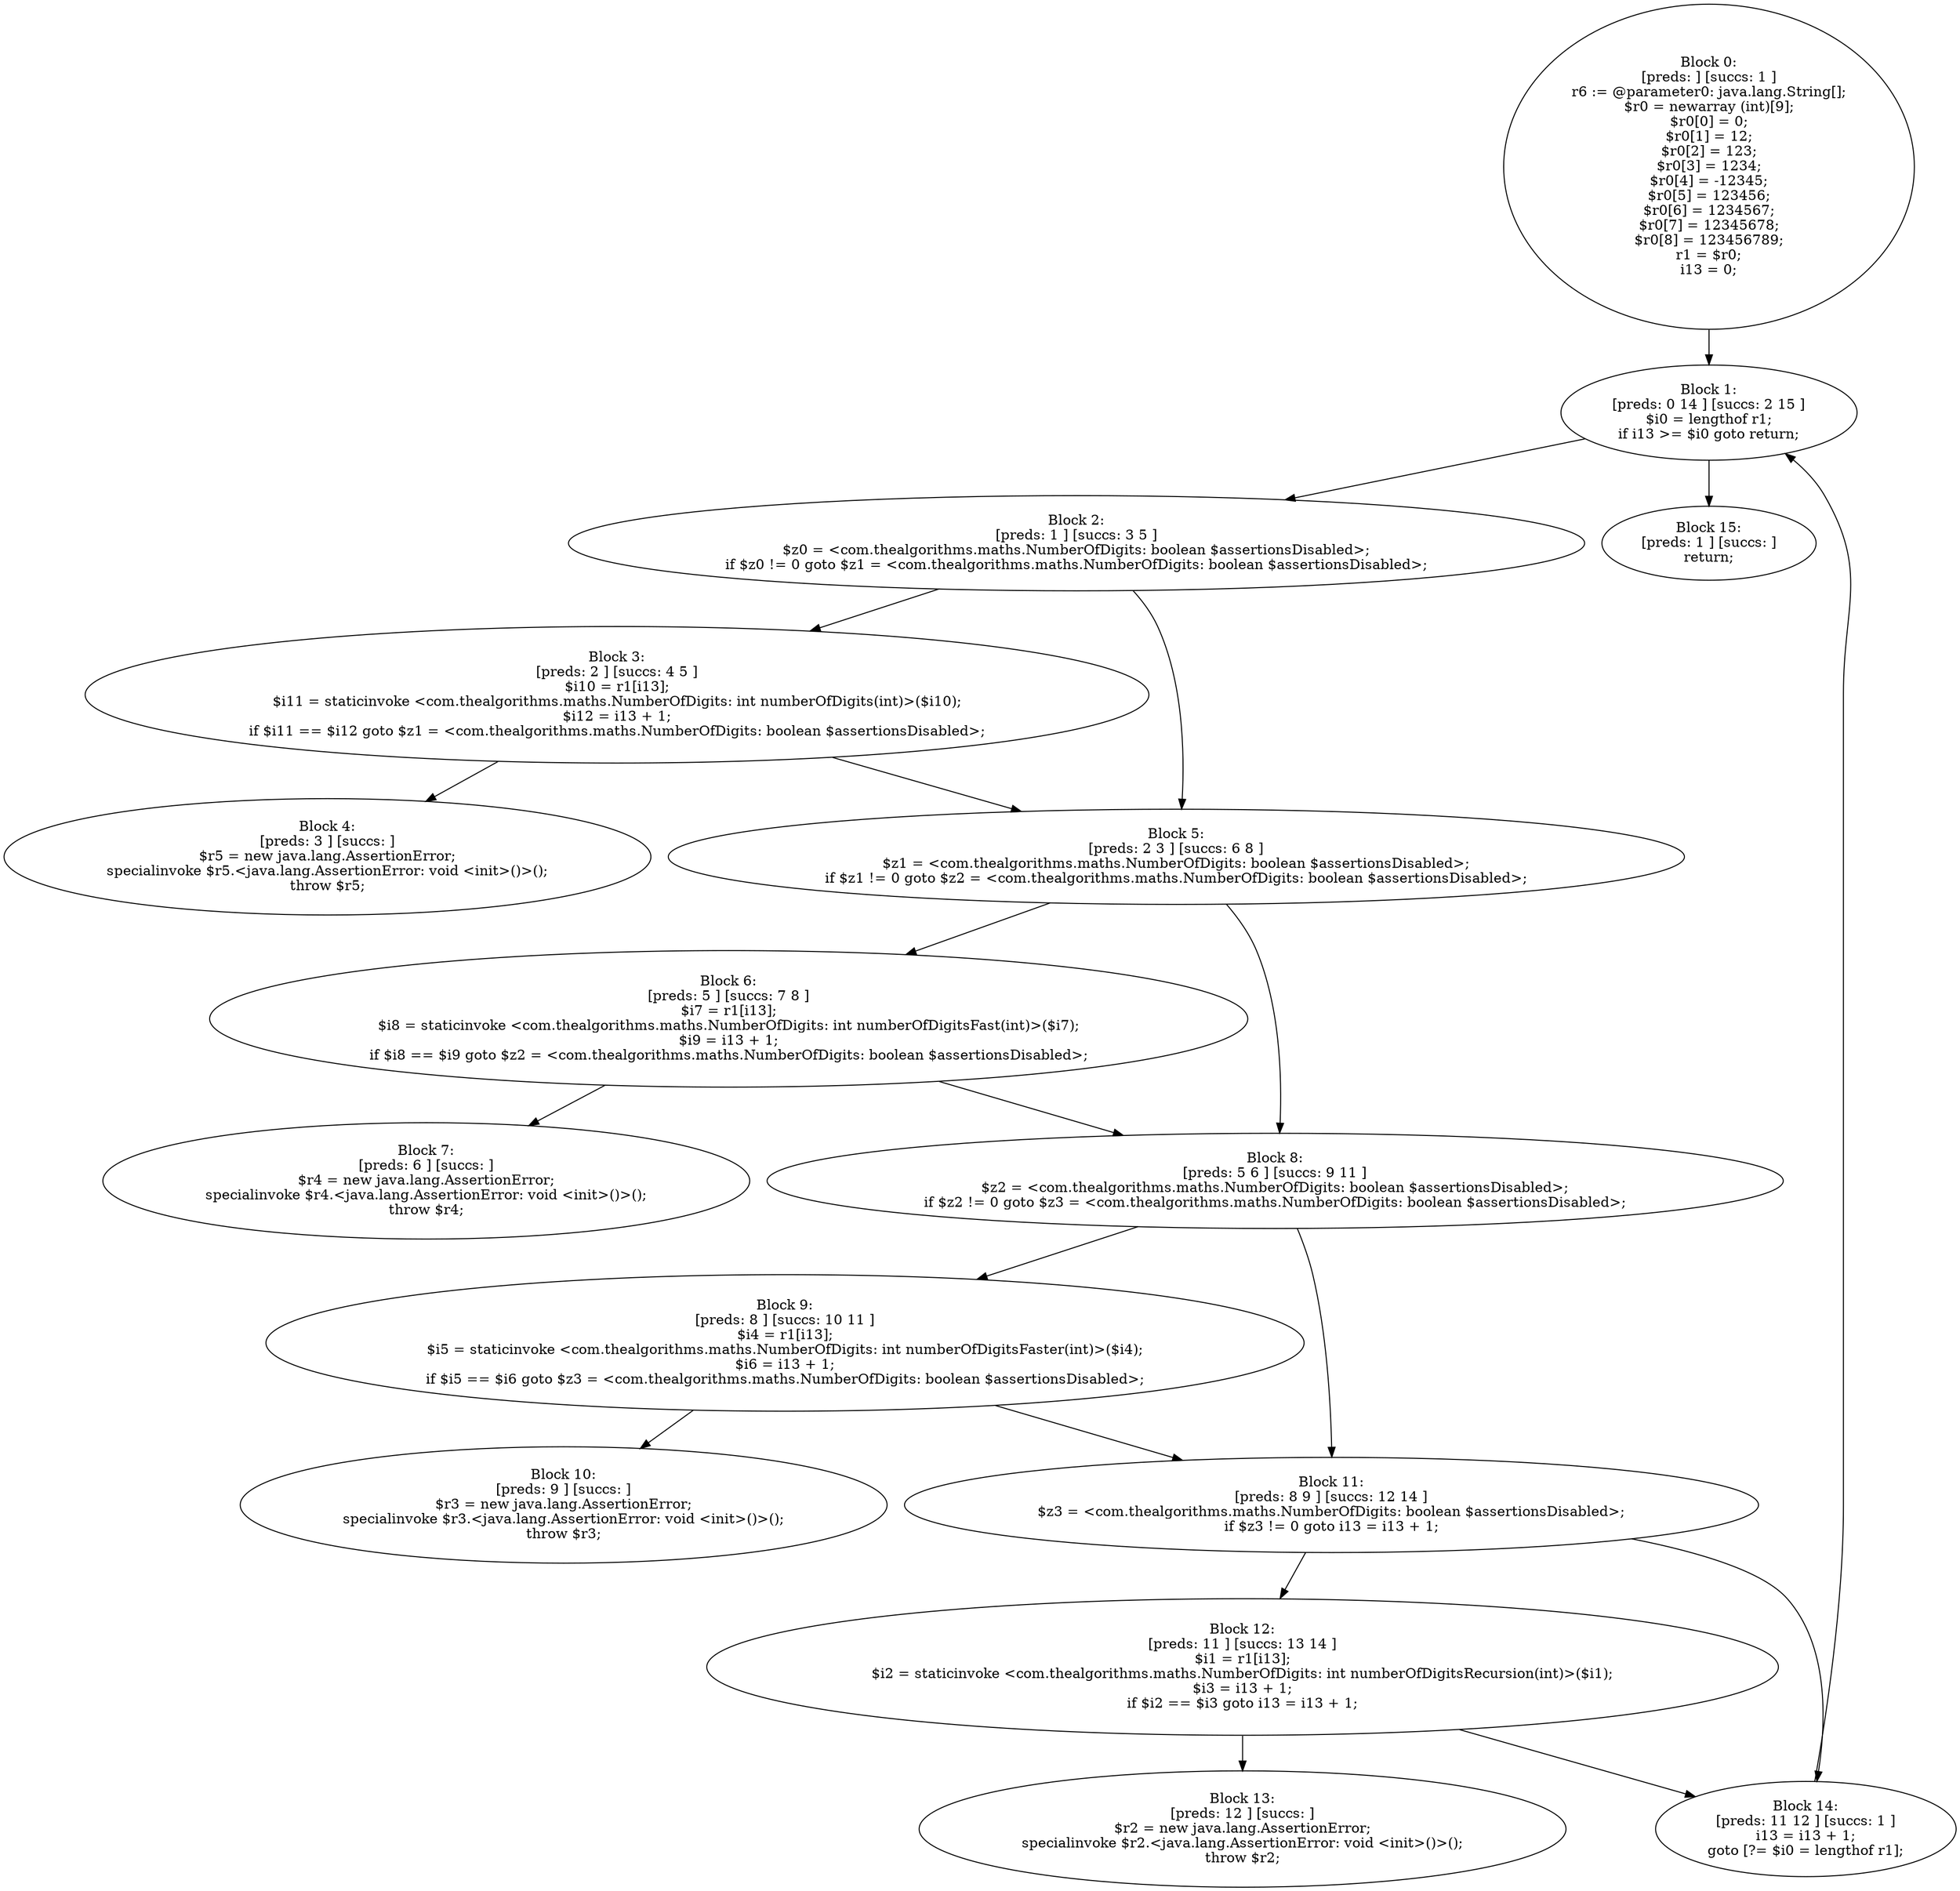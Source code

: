 digraph "unitGraph" {
    "Block 0:
[preds: ] [succs: 1 ]
r6 := @parameter0: java.lang.String[];
$r0 = newarray (int)[9];
$r0[0] = 0;
$r0[1] = 12;
$r0[2] = 123;
$r0[3] = 1234;
$r0[4] = -12345;
$r0[5] = 123456;
$r0[6] = 1234567;
$r0[7] = 12345678;
$r0[8] = 123456789;
r1 = $r0;
i13 = 0;
"
    "Block 1:
[preds: 0 14 ] [succs: 2 15 ]
$i0 = lengthof r1;
if i13 >= $i0 goto return;
"
    "Block 2:
[preds: 1 ] [succs: 3 5 ]
$z0 = <com.thealgorithms.maths.NumberOfDigits: boolean $assertionsDisabled>;
if $z0 != 0 goto $z1 = <com.thealgorithms.maths.NumberOfDigits: boolean $assertionsDisabled>;
"
    "Block 3:
[preds: 2 ] [succs: 4 5 ]
$i10 = r1[i13];
$i11 = staticinvoke <com.thealgorithms.maths.NumberOfDigits: int numberOfDigits(int)>($i10);
$i12 = i13 + 1;
if $i11 == $i12 goto $z1 = <com.thealgorithms.maths.NumberOfDigits: boolean $assertionsDisabled>;
"
    "Block 4:
[preds: 3 ] [succs: ]
$r5 = new java.lang.AssertionError;
specialinvoke $r5.<java.lang.AssertionError: void <init>()>();
throw $r5;
"
    "Block 5:
[preds: 2 3 ] [succs: 6 8 ]
$z1 = <com.thealgorithms.maths.NumberOfDigits: boolean $assertionsDisabled>;
if $z1 != 0 goto $z2 = <com.thealgorithms.maths.NumberOfDigits: boolean $assertionsDisabled>;
"
    "Block 6:
[preds: 5 ] [succs: 7 8 ]
$i7 = r1[i13];
$i8 = staticinvoke <com.thealgorithms.maths.NumberOfDigits: int numberOfDigitsFast(int)>($i7);
$i9 = i13 + 1;
if $i8 == $i9 goto $z2 = <com.thealgorithms.maths.NumberOfDigits: boolean $assertionsDisabled>;
"
    "Block 7:
[preds: 6 ] [succs: ]
$r4 = new java.lang.AssertionError;
specialinvoke $r4.<java.lang.AssertionError: void <init>()>();
throw $r4;
"
    "Block 8:
[preds: 5 6 ] [succs: 9 11 ]
$z2 = <com.thealgorithms.maths.NumberOfDigits: boolean $assertionsDisabled>;
if $z2 != 0 goto $z3 = <com.thealgorithms.maths.NumberOfDigits: boolean $assertionsDisabled>;
"
    "Block 9:
[preds: 8 ] [succs: 10 11 ]
$i4 = r1[i13];
$i5 = staticinvoke <com.thealgorithms.maths.NumberOfDigits: int numberOfDigitsFaster(int)>($i4);
$i6 = i13 + 1;
if $i5 == $i6 goto $z3 = <com.thealgorithms.maths.NumberOfDigits: boolean $assertionsDisabled>;
"
    "Block 10:
[preds: 9 ] [succs: ]
$r3 = new java.lang.AssertionError;
specialinvoke $r3.<java.lang.AssertionError: void <init>()>();
throw $r3;
"
    "Block 11:
[preds: 8 9 ] [succs: 12 14 ]
$z3 = <com.thealgorithms.maths.NumberOfDigits: boolean $assertionsDisabled>;
if $z3 != 0 goto i13 = i13 + 1;
"
    "Block 12:
[preds: 11 ] [succs: 13 14 ]
$i1 = r1[i13];
$i2 = staticinvoke <com.thealgorithms.maths.NumberOfDigits: int numberOfDigitsRecursion(int)>($i1);
$i3 = i13 + 1;
if $i2 == $i3 goto i13 = i13 + 1;
"
    "Block 13:
[preds: 12 ] [succs: ]
$r2 = new java.lang.AssertionError;
specialinvoke $r2.<java.lang.AssertionError: void <init>()>();
throw $r2;
"
    "Block 14:
[preds: 11 12 ] [succs: 1 ]
i13 = i13 + 1;
goto [?= $i0 = lengthof r1];
"
    "Block 15:
[preds: 1 ] [succs: ]
return;
"
    "Block 0:
[preds: ] [succs: 1 ]
r6 := @parameter0: java.lang.String[];
$r0 = newarray (int)[9];
$r0[0] = 0;
$r0[1] = 12;
$r0[2] = 123;
$r0[3] = 1234;
$r0[4] = -12345;
$r0[5] = 123456;
$r0[6] = 1234567;
$r0[7] = 12345678;
$r0[8] = 123456789;
r1 = $r0;
i13 = 0;
"->"Block 1:
[preds: 0 14 ] [succs: 2 15 ]
$i0 = lengthof r1;
if i13 >= $i0 goto return;
";
    "Block 1:
[preds: 0 14 ] [succs: 2 15 ]
$i0 = lengthof r1;
if i13 >= $i0 goto return;
"->"Block 2:
[preds: 1 ] [succs: 3 5 ]
$z0 = <com.thealgorithms.maths.NumberOfDigits: boolean $assertionsDisabled>;
if $z0 != 0 goto $z1 = <com.thealgorithms.maths.NumberOfDigits: boolean $assertionsDisabled>;
";
    "Block 1:
[preds: 0 14 ] [succs: 2 15 ]
$i0 = lengthof r1;
if i13 >= $i0 goto return;
"->"Block 15:
[preds: 1 ] [succs: ]
return;
";
    "Block 2:
[preds: 1 ] [succs: 3 5 ]
$z0 = <com.thealgorithms.maths.NumberOfDigits: boolean $assertionsDisabled>;
if $z0 != 0 goto $z1 = <com.thealgorithms.maths.NumberOfDigits: boolean $assertionsDisabled>;
"->"Block 3:
[preds: 2 ] [succs: 4 5 ]
$i10 = r1[i13];
$i11 = staticinvoke <com.thealgorithms.maths.NumberOfDigits: int numberOfDigits(int)>($i10);
$i12 = i13 + 1;
if $i11 == $i12 goto $z1 = <com.thealgorithms.maths.NumberOfDigits: boolean $assertionsDisabled>;
";
    "Block 2:
[preds: 1 ] [succs: 3 5 ]
$z0 = <com.thealgorithms.maths.NumberOfDigits: boolean $assertionsDisabled>;
if $z0 != 0 goto $z1 = <com.thealgorithms.maths.NumberOfDigits: boolean $assertionsDisabled>;
"->"Block 5:
[preds: 2 3 ] [succs: 6 8 ]
$z1 = <com.thealgorithms.maths.NumberOfDigits: boolean $assertionsDisabled>;
if $z1 != 0 goto $z2 = <com.thealgorithms.maths.NumberOfDigits: boolean $assertionsDisabled>;
";
    "Block 3:
[preds: 2 ] [succs: 4 5 ]
$i10 = r1[i13];
$i11 = staticinvoke <com.thealgorithms.maths.NumberOfDigits: int numberOfDigits(int)>($i10);
$i12 = i13 + 1;
if $i11 == $i12 goto $z1 = <com.thealgorithms.maths.NumberOfDigits: boolean $assertionsDisabled>;
"->"Block 4:
[preds: 3 ] [succs: ]
$r5 = new java.lang.AssertionError;
specialinvoke $r5.<java.lang.AssertionError: void <init>()>();
throw $r5;
";
    "Block 3:
[preds: 2 ] [succs: 4 5 ]
$i10 = r1[i13];
$i11 = staticinvoke <com.thealgorithms.maths.NumberOfDigits: int numberOfDigits(int)>($i10);
$i12 = i13 + 1;
if $i11 == $i12 goto $z1 = <com.thealgorithms.maths.NumberOfDigits: boolean $assertionsDisabled>;
"->"Block 5:
[preds: 2 3 ] [succs: 6 8 ]
$z1 = <com.thealgorithms.maths.NumberOfDigits: boolean $assertionsDisabled>;
if $z1 != 0 goto $z2 = <com.thealgorithms.maths.NumberOfDigits: boolean $assertionsDisabled>;
";
    "Block 5:
[preds: 2 3 ] [succs: 6 8 ]
$z1 = <com.thealgorithms.maths.NumberOfDigits: boolean $assertionsDisabled>;
if $z1 != 0 goto $z2 = <com.thealgorithms.maths.NumberOfDigits: boolean $assertionsDisabled>;
"->"Block 6:
[preds: 5 ] [succs: 7 8 ]
$i7 = r1[i13];
$i8 = staticinvoke <com.thealgorithms.maths.NumberOfDigits: int numberOfDigitsFast(int)>($i7);
$i9 = i13 + 1;
if $i8 == $i9 goto $z2 = <com.thealgorithms.maths.NumberOfDigits: boolean $assertionsDisabled>;
";
    "Block 5:
[preds: 2 3 ] [succs: 6 8 ]
$z1 = <com.thealgorithms.maths.NumberOfDigits: boolean $assertionsDisabled>;
if $z1 != 0 goto $z2 = <com.thealgorithms.maths.NumberOfDigits: boolean $assertionsDisabled>;
"->"Block 8:
[preds: 5 6 ] [succs: 9 11 ]
$z2 = <com.thealgorithms.maths.NumberOfDigits: boolean $assertionsDisabled>;
if $z2 != 0 goto $z3 = <com.thealgorithms.maths.NumberOfDigits: boolean $assertionsDisabled>;
";
    "Block 6:
[preds: 5 ] [succs: 7 8 ]
$i7 = r1[i13];
$i8 = staticinvoke <com.thealgorithms.maths.NumberOfDigits: int numberOfDigitsFast(int)>($i7);
$i9 = i13 + 1;
if $i8 == $i9 goto $z2 = <com.thealgorithms.maths.NumberOfDigits: boolean $assertionsDisabled>;
"->"Block 7:
[preds: 6 ] [succs: ]
$r4 = new java.lang.AssertionError;
specialinvoke $r4.<java.lang.AssertionError: void <init>()>();
throw $r4;
";
    "Block 6:
[preds: 5 ] [succs: 7 8 ]
$i7 = r1[i13];
$i8 = staticinvoke <com.thealgorithms.maths.NumberOfDigits: int numberOfDigitsFast(int)>($i7);
$i9 = i13 + 1;
if $i8 == $i9 goto $z2 = <com.thealgorithms.maths.NumberOfDigits: boolean $assertionsDisabled>;
"->"Block 8:
[preds: 5 6 ] [succs: 9 11 ]
$z2 = <com.thealgorithms.maths.NumberOfDigits: boolean $assertionsDisabled>;
if $z2 != 0 goto $z3 = <com.thealgorithms.maths.NumberOfDigits: boolean $assertionsDisabled>;
";
    "Block 8:
[preds: 5 6 ] [succs: 9 11 ]
$z2 = <com.thealgorithms.maths.NumberOfDigits: boolean $assertionsDisabled>;
if $z2 != 0 goto $z3 = <com.thealgorithms.maths.NumberOfDigits: boolean $assertionsDisabled>;
"->"Block 9:
[preds: 8 ] [succs: 10 11 ]
$i4 = r1[i13];
$i5 = staticinvoke <com.thealgorithms.maths.NumberOfDigits: int numberOfDigitsFaster(int)>($i4);
$i6 = i13 + 1;
if $i5 == $i6 goto $z3 = <com.thealgorithms.maths.NumberOfDigits: boolean $assertionsDisabled>;
";
    "Block 8:
[preds: 5 6 ] [succs: 9 11 ]
$z2 = <com.thealgorithms.maths.NumberOfDigits: boolean $assertionsDisabled>;
if $z2 != 0 goto $z3 = <com.thealgorithms.maths.NumberOfDigits: boolean $assertionsDisabled>;
"->"Block 11:
[preds: 8 9 ] [succs: 12 14 ]
$z3 = <com.thealgorithms.maths.NumberOfDigits: boolean $assertionsDisabled>;
if $z3 != 0 goto i13 = i13 + 1;
";
    "Block 9:
[preds: 8 ] [succs: 10 11 ]
$i4 = r1[i13];
$i5 = staticinvoke <com.thealgorithms.maths.NumberOfDigits: int numberOfDigitsFaster(int)>($i4);
$i6 = i13 + 1;
if $i5 == $i6 goto $z3 = <com.thealgorithms.maths.NumberOfDigits: boolean $assertionsDisabled>;
"->"Block 10:
[preds: 9 ] [succs: ]
$r3 = new java.lang.AssertionError;
specialinvoke $r3.<java.lang.AssertionError: void <init>()>();
throw $r3;
";
    "Block 9:
[preds: 8 ] [succs: 10 11 ]
$i4 = r1[i13];
$i5 = staticinvoke <com.thealgorithms.maths.NumberOfDigits: int numberOfDigitsFaster(int)>($i4);
$i6 = i13 + 1;
if $i5 == $i6 goto $z3 = <com.thealgorithms.maths.NumberOfDigits: boolean $assertionsDisabled>;
"->"Block 11:
[preds: 8 9 ] [succs: 12 14 ]
$z3 = <com.thealgorithms.maths.NumberOfDigits: boolean $assertionsDisabled>;
if $z3 != 0 goto i13 = i13 + 1;
";
    "Block 11:
[preds: 8 9 ] [succs: 12 14 ]
$z3 = <com.thealgorithms.maths.NumberOfDigits: boolean $assertionsDisabled>;
if $z3 != 0 goto i13 = i13 + 1;
"->"Block 12:
[preds: 11 ] [succs: 13 14 ]
$i1 = r1[i13];
$i2 = staticinvoke <com.thealgorithms.maths.NumberOfDigits: int numberOfDigitsRecursion(int)>($i1);
$i3 = i13 + 1;
if $i2 == $i3 goto i13 = i13 + 1;
";
    "Block 11:
[preds: 8 9 ] [succs: 12 14 ]
$z3 = <com.thealgorithms.maths.NumberOfDigits: boolean $assertionsDisabled>;
if $z3 != 0 goto i13 = i13 + 1;
"->"Block 14:
[preds: 11 12 ] [succs: 1 ]
i13 = i13 + 1;
goto [?= $i0 = lengthof r1];
";
    "Block 12:
[preds: 11 ] [succs: 13 14 ]
$i1 = r1[i13];
$i2 = staticinvoke <com.thealgorithms.maths.NumberOfDigits: int numberOfDigitsRecursion(int)>($i1);
$i3 = i13 + 1;
if $i2 == $i3 goto i13 = i13 + 1;
"->"Block 13:
[preds: 12 ] [succs: ]
$r2 = new java.lang.AssertionError;
specialinvoke $r2.<java.lang.AssertionError: void <init>()>();
throw $r2;
";
    "Block 12:
[preds: 11 ] [succs: 13 14 ]
$i1 = r1[i13];
$i2 = staticinvoke <com.thealgorithms.maths.NumberOfDigits: int numberOfDigitsRecursion(int)>($i1);
$i3 = i13 + 1;
if $i2 == $i3 goto i13 = i13 + 1;
"->"Block 14:
[preds: 11 12 ] [succs: 1 ]
i13 = i13 + 1;
goto [?= $i0 = lengthof r1];
";
    "Block 14:
[preds: 11 12 ] [succs: 1 ]
i13 = i13 + 1;
goto [?= $i0 = lengthof r1];
"->"Block 1:
[preds: 0 14 ] [succs: 2 15 ]
$i0 = lengthof r1;
if i13 >= $i0 goto return;
";
}
